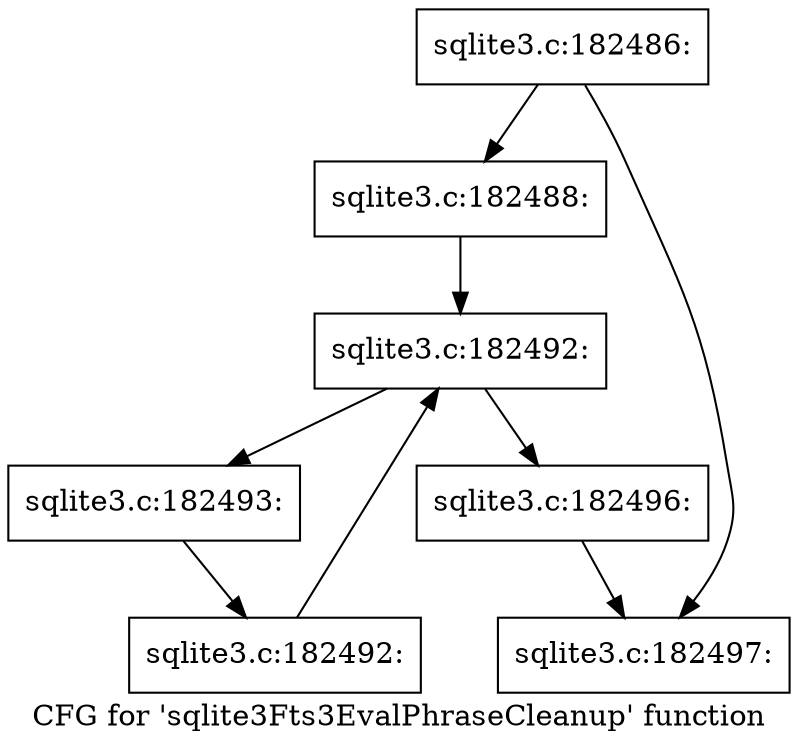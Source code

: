 digraph "CFG for 'sqlite3Fts3EvalPhraseCleanup' function" {
	label="CFG for 'sqlite3Fts3EvalPhraseCleanup' function";

	Node0x55c0f6b702c0 [shape=record,label="{sqlite3.c:182486:}"];
	Node0x55c0f6b702c0 -> Node0x55c0fadc87d0;
	Node0x55c0f6b702c0 -> Node0x55c0fadc8820;
	Node0x55c0fadc87d0 [shape=record,label="{sqlite3.c:182488:}"];
	Node0x55c0fadc87d0 -> Node0x55c0fadca460;
	Node0x55c0fadca460 [shape=record,label="{sqlite3.c:182492:}"];
	Node0x55c0fadca460 -> Node0x55c0fadcaa90;
	Node0x55c0fadca460 -> Node0x55c0f5d08c50;
	Node0x55c0fadcaa90 [shape=record,label="{sqlite3.c:182493:}"];
	Node0x55c0fadcaa90 -> Node0x55c0fadcaa00;
	Node0x55c0fadcaa00 [shape=record,label="{sqlite3.c:182492:}"];
	Node0x55c0fadcaa00 -> Node0x55c0fadca460;
	Node0x55c0f5d08c50 [shape=record,label="{sqlite3.c:182496:}"];
	Node0x55c0f5d08c50 -> Node0x55c0fadc8820;
	Node0x55c0fadc8820 [shape=record,label="{sqlite3.c:182497:}"];
}
